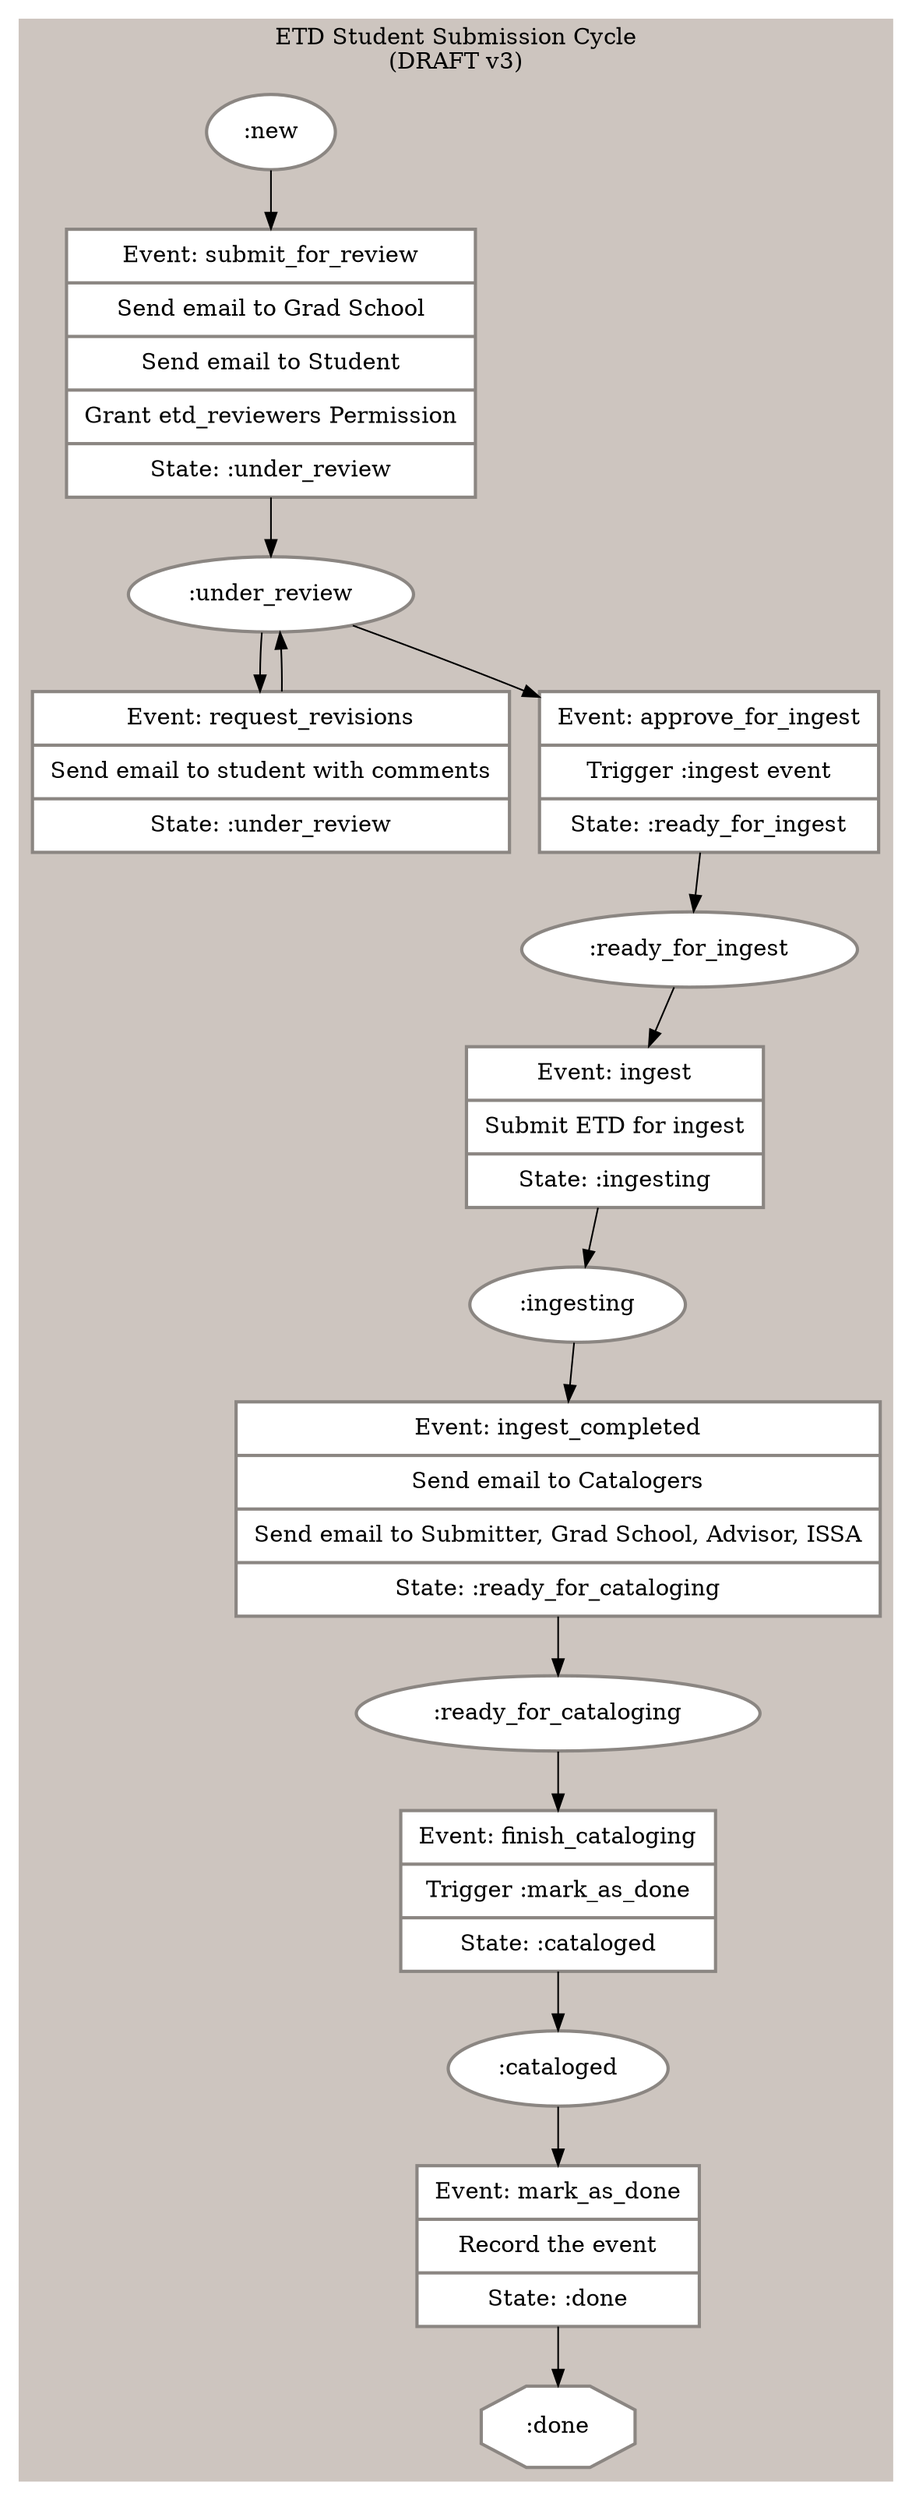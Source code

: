 digraph "G" {
    compound=true;
    node[color="grey15" shape=record penwidth=2 margin="0.15, 0.125"];

    subgraph cluster_0 {
        label="ETD Student Submission Cycle\n(DRAFT v3)"
        color="seashell3"
        style="filled"
        node[style=filled fillcolor=white color="seashell4"]

        new [shape="oval" label=":new"]
        under_review[shape="oval" label=":under_review"]
        ready_for_ingest[shape="oval" label=":ready_for_ingest"]
        ingesting[shape="oval" label=":ingesting"]
        ready_for_cataloging[shape="oval" label=":ready_for_cataloging"]
        cataloged[shape="oval" label=":cataloged"]
        done[shape="octagon" label=":done"]

        submit_for_ingest[shape="record" label="{ Event: submit_for_review | Send email to Grad School | Send email to Student | Grant etd_reviewers Permission | State: :under_review }"]
        request_revisions[shape="record" label="{ Event: request_revisions | Send email to student with comments | State: :under_review }"]
        approve_for_ingest[shape="record" label="{ Event: approve_for_ingest | Trigger :ingest event | State: :ready_for_ingest }"]
        ingest[shape="record" label="{ Event: ingest | Submit ETD for ingest | State: :ingesting }"]
        ingest_completed[shape="record" label="{ Event: ingest_completed | Send email to Catalogers | Send email to Submitter, Grad School, Advisor, ISSA | State: :ready_for_cataloging }"]
        finish_cataloging[shape="record" label="{ Event: finish_cataloging | Trigger :mark_as_done | State: :cataloged }"]
        mark_as_done[shape="record" label="{ Event: mark_as_done | Record the event | State: :done }"]

        new -> submit_for_ingest -> under_review
        under_review -> request_revisions -> under_review
        under_review -> approve_for_ingest -> ready_for_ingest
        ready_for_ingest -> ingest -> ingesting
        ingesting -> ingest_completed -> ready_for_cataloging
        ready_for_cataloging -> finish_cataloging -> cataloged
        cataloged -> mark_as_done -> done
    }

}
